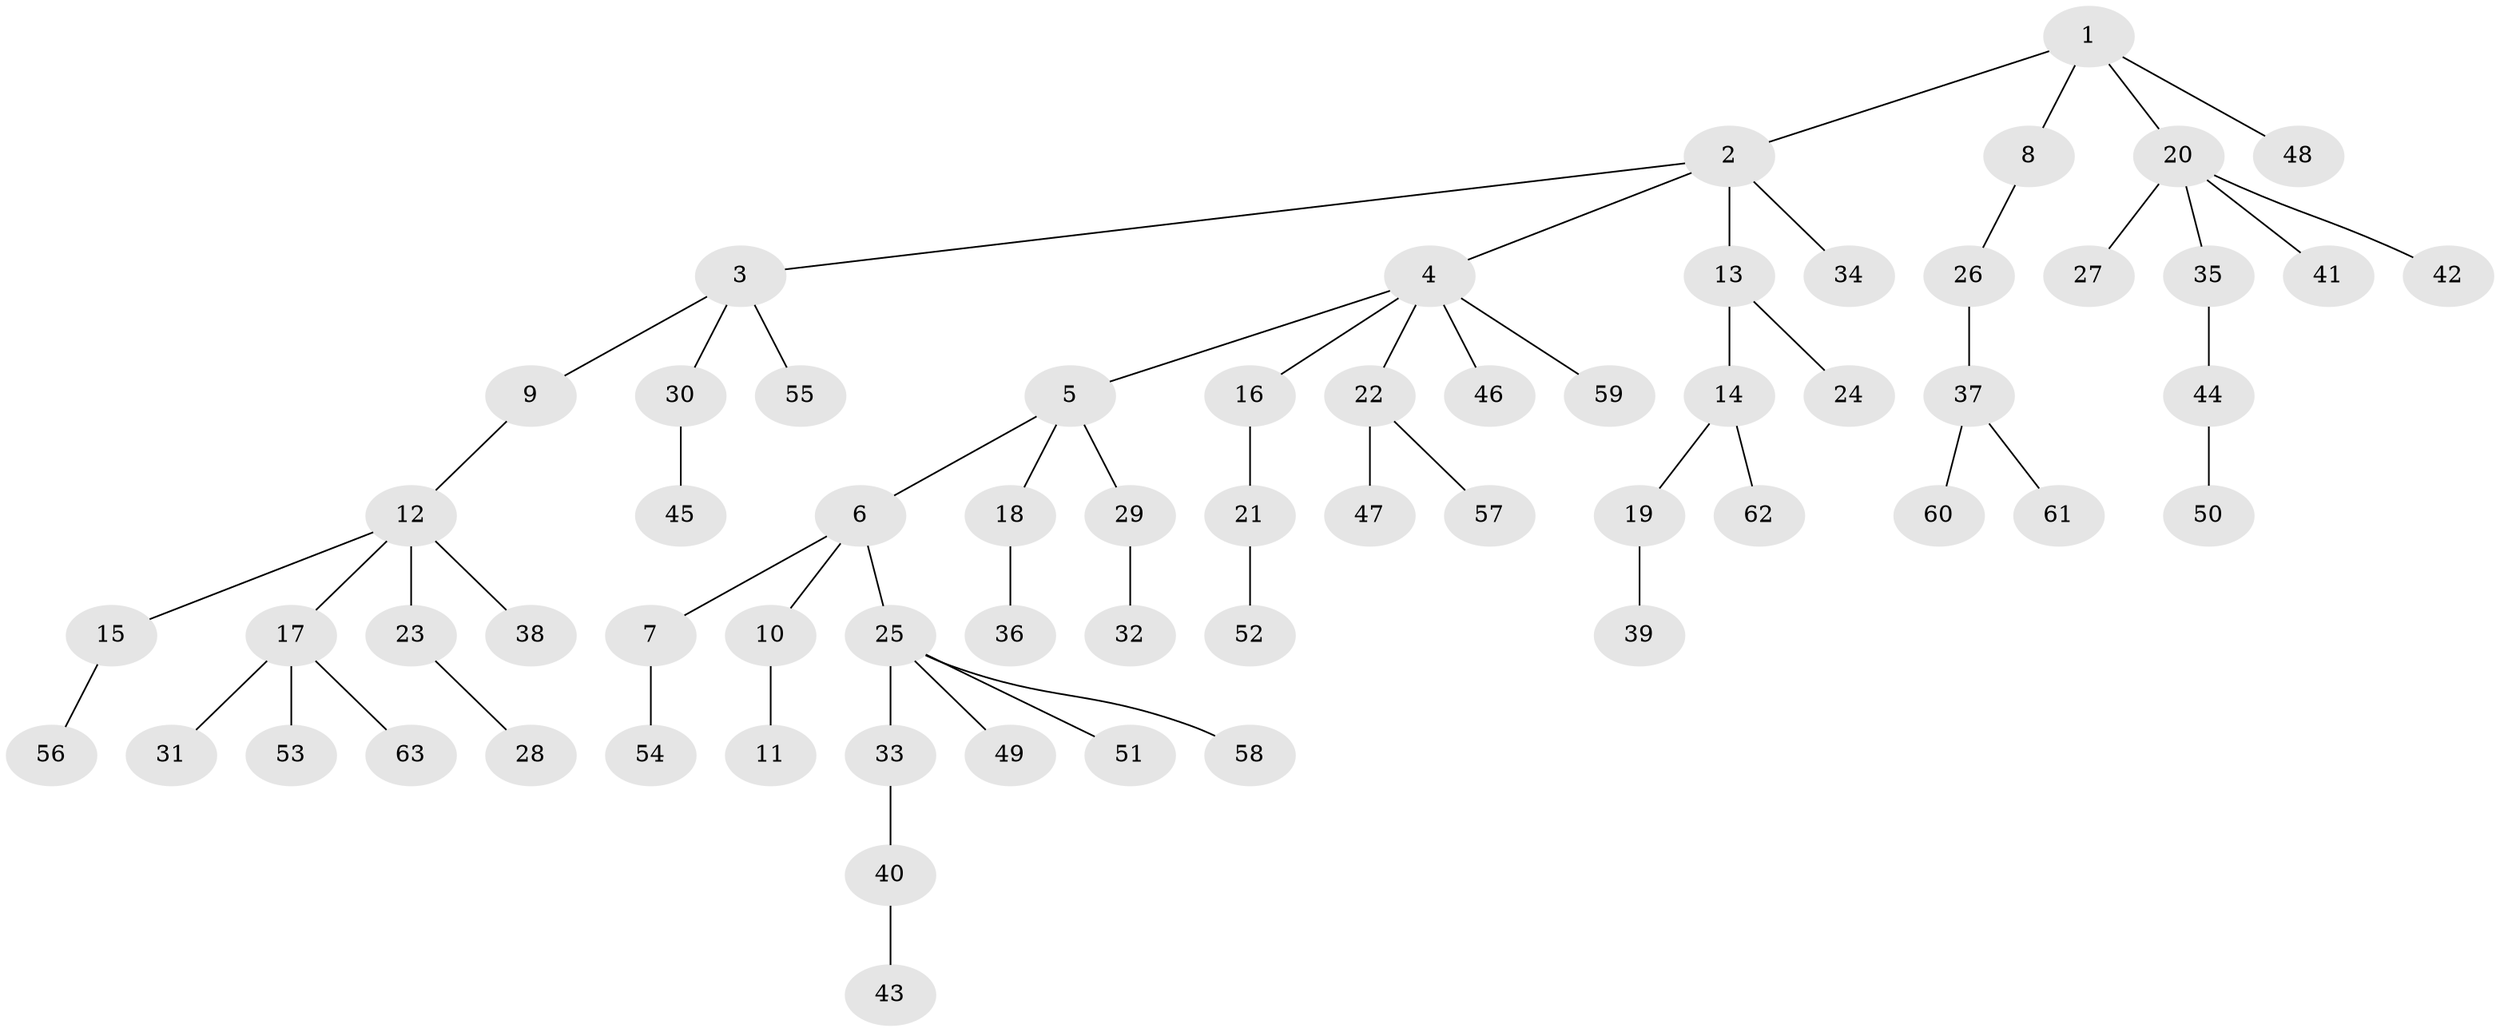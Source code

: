 // coarse degree distribution, {4: 0.13636363636363635, 5: 0.045454545454545456, 7: 0.022727272727272728, 1: 0.6136363636363636, 2: 0.13636363636363635, 3: 0.045454545454545456}
// Generated by graph-tools (version 1.1) at 2025/24/03/03/25 07:24:05]
// undirected, 63 vertices, 62 edges
graph export_dot {
graph [start="1"]
  node [color=gray90,style=filled];
  1;
  2;
  3;
  4;
  5;
  6;
  7;
  8;
  9;
  10;
  11;
  12;
  13;
  14;
  15;
  16;
  17;
  18;
  19;
  20;
  21;
  22;
  23;
  24;
  25;
  26;
  27;
  28;
  29;
  30;
  31;
  32;
  33;
  34;
  35;
  36;
  37;
  38;
  39;
  40;
  41;
  42;
  43;
  44;
  45;
  46;
  47;
  48;
  49;
  50;
  51;
  52;
  53;
  54;
  55;
  56;
  57;
  58;
  59;
  60;
  61;
  62;
  63;
  1 -- 2;
  1 -- 8;
  1 -- 20;
  1 -- 48;
  2 -- 3;
  2 -- 4;
  2 -- 13;
  2 -- 34;
  3 -- 9;
  3 -- 30;
  3 -- 55;
  4 -- 5;
  4 -- 16;
  4 -- 22;
  4 -- 46;
  4 -- 59;
  5 -- 6;
  5 -- 18;
  5 -- 29;
  6 -- 7;
  6 -- 10;
  6 -- 25;
  7 -- 54;
  8 -- 26;
  9 -- 12;
  10 -- 11;
  12 -- 15;
  12 -- 17;
  12 -- 23;
  12 -- 38;
  13 -- 14;
  13 -- 24;
  14 -- 19;
  14 -- 62;
  15 -- 56;
  16 -- 21;
  17 -- 31;
  17 -- 53;
  17 -- 63;
  18 -- 36;
  19 -- 39;
  20 -- 27;
  20 -- 35;
  20 -- 41;
  20 -- 42;
  21 -- 52;
  22 -- 47;
  22 -- 57;
  23 -- 28;
  25 -- 33;
  25 -- 49;
  25 -- 51;
  25 -- 58;
  26 -- 37;
  29 -- 32;
  30 -- 45;
  33 -- 40;
  35 -- 44;
  37 -- 60;
  37 -- 61;
  40 -- 43;
  44 -- 50;
}
